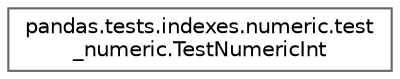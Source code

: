 digraph "Graphical Class Hierarchy"
{
 // LATEX_PDF_SIZE
  bgcolor="transparent";
  edge [fontname=Helvetica,fontsize=10,labelfontname=Helvetica,labelfontsize=10];
  node [fontname=Helvetica,fontsize=10,shape=box,height=0.2,width=0.4];
  rankdir="LR";
  Node0 [id="Node000000",label="pandas.tests.indexes.numeric.test\l_numeric.TestNumericInt",height=0.2,width=0.4,color="grey40", fillcolor="white", style="filled",URL="$d4/de3/classpandas_1_1tests_1_1indexes_1_1numeric_1_1test__numeric_1_1TestNumericInt.html",tooltip=" "];
}
